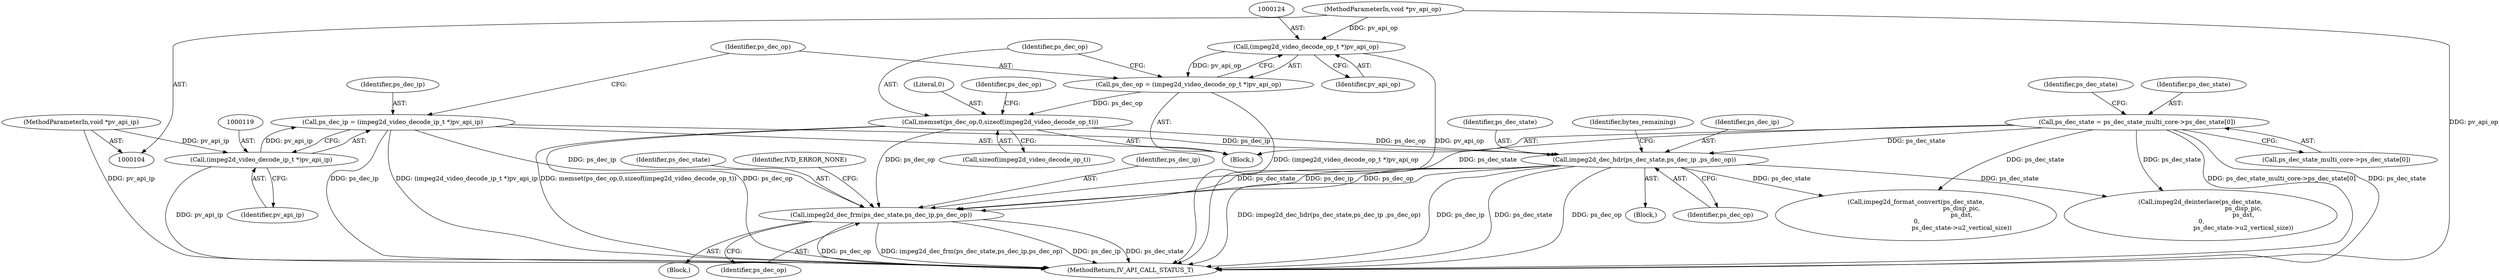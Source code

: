 digraph "0_Android_a86eb798d077b9b25c8f8c77e3c02c2f287c1ce7@pointer" {
"1001419" [label="(Call,impeg2d_dec_frm(ps_dec_state,ps_dec_ip,ps_dec_op))"];
"1000331" [label="(Call,impeg2d_dec_hdr(ps_dec_state,ps_dec_ip ,ps_dec_op))"];
"1000170" [label="(Call,ps_dec_state = ps_dec_state_multi_core->ps_dec_state[0])"];
"1000116" [label="(Call,ps_dec_ip = (impeg2d_video_decode_ip_t *)pv_api_ip)"];
"1000118" [label="(Call,(impeg2d_video_decode_ip_t *)pv_api_ip)"];
"1000106" [label="(MethodParameterIn,void *pv_api_ip)"];
"1000126" [label="(Call,memset(ps_dec_op,0,sizeof(impeg2d_video_decode_op_t)))"];
"1000121" [label="(Call,ps_dec_op = (impeg2d_video_decode_op_t *)pv_api_op)"];
"1000123" [label="(Call,(impeg2d_video_decode_op_t *)pv_api_op)"];
"1000107" [label="(MethodParameterIn,void *pv_api_op)"];
"1000120" [label="(Identifier,pv_api_ip)"];
"1000700" [label="(Call,impeg2d_deinterlace(ps_dec_state,\n                                            ps_disp_pic,\n                                            ps_dst,\n 0,\n                                            ps_dec_state->u2_vertical_size))"];
"1000171" [label="(Identifier,ps_dec_state)"];
"1000121" [label="(Call,ps_dec_op = (impeg2d_video_decode_op_t *)pv_api_op)"];
"1000126" [label="(Call,memset(ps_dec_op,0,sizeof(impeg2d_video_decode_op_t)))"];
"1001689" [label="(MethodReturn,IV_API_CALL_STATUS_T)"];
"1000129" [label="(Call,sizeof(impeg2d_video_decode_op_t))"];
"1001421" [label="(Identifier,ps_dec_ip)"];
"1001422" [label="(Identifier,ps_dec_op)"];
"1000330" [label="(Block,)"];
"1000122" [label="(Identifier,ps_dec_op)"];
"1000710" [label="(Call,impeg2d_format_convert(ps_dec_state,\n                                               ps_disp_pic,\n                                               ps_dst,\n 0,\n                                               ps_dec_state->u2_vertical_size))"];
"1001420" [label="(Identifier,ps_dec_state)"];
"1000127" [label="(Identifier,ps_dec_op)"];
"1000332" [label="(Identifier,ps_dec_state)"];
"1000118" [label="(Call,(impeg2d_video_decode_ip_t *)pv_api_ip)"];
"1001425" [label="(Identifier,IVD_ERROR_NONE)"];
"1001413" [label="(Block,)"];
"1000125" [label="(Identifier,pv_api_op)"];
"1000170" [label="(Call,ps_dec_state = ps_dec_state_multi_core->ps_dec_state[0])"];
"1000107" [label="(MethodParameterIn,void *pv_api_op)"];
"1000336" [label="(Identifier,bytes_remaining)"];
"1000331" [label="(Call,impeg2d_dec_hdr(ps_dec_state,ps_dec_ip ,ps_dec_op))"];
"1000106" [label="(MethodParameterIn,void *pv_api_ip)"];
"1000116" [label="(Call,ps_dec_ip = (impeg2d_video_decode_ip_t *)pv_api_ip)"];
"1000128" [label="(Literal,0)"];
"1000123" [label="(Call,(impeg2d_video_decode_op_t *)pv_api_op)"];
"1000179" [label="(Identifier,ps_dec_state)"];
"1000333" [label="(Identifier,ps_dec_ip)"];
"1000134" [label="(Identifier,ps_dec_op)"];
"1000108" [label="(Block,)"];
"1000172" [label="(Call,ps_dec_state_multi_core->ps_dec_state[0])"];
"1001419" [label="(Call,impeg2d_dec_frm(ps_dec_state,ps_dec_ip,ps_dec_op))"];
"1000117" [label="(Identifier,ps_dec_ip)"];
"1000334" [label="(Identifier,ps_dec_op)"];
"1001419" -> "1001413"  [label="AST: "];
"1001419" -> "1001422"  [label="CFG: "];
"1001420" -> "1001419"  [label="AST: "];
"1001421" -> "1001419"  [label="AST: "];
"1001422" -> "1001419"  [label="AST: "];
"1001425" -> "1001419"  [label="CFG: "];
"1001419" -> "1001689"  [label="DDG: ps_dec_op"];
"1001419" -> "1001689"  [label="DDG: impeg2d_dec_frm(ps_dec_state,ps_dec_ip,ps_dec_op)"];
"1001419" -> "1001689"  [label="DDG: ps_dec_ip"];
"1001419" -> "1001689"  [label="DDG: ps_dec_state"];
"1000331" -> "1001419"  [label="DDG: ps_dec_state"];
"1000331" -> "1001419"  [label="DDG: ps_dec_ip"];
"1000331" -> "1001419"  [label="DDG: ps_dec_op"];
"1000170" -> "1001419"  [label="DDG: ps_dec_state"];
"1000116" -> "1001419"  [label="DDG: ps_dec_ip"];
"1000126" -> "1001419"  [label="DDG: ps_dec_op"];
"1000331" -> "1000330"  [label="AST: "];
"1000331" -> "1000334"  [label="CFG: "];
"1000332" -> "1000331"  [label="AST: "];
"1000333" -> "1000331"  [label="AST: "];
"1000334" -> "1000331"  [label="AST: "];
"1000336" -> "1000331"  [label="CFG: "];
"1000331" -> "1001689"  [label="DDG: ps_dec_op"];
"1000331" -> "1001689"  [label="DDG: impeg2d_dec_hdr(ps_dec_state,ps_dec_ip ,ps_dec_op)"];
"1000331" -> "1001689"  [label="DDG: ps_dec_ip"];
"1000331" -> "1001689"  [label="DDG: ps_dec_state"];
"1000170" -> "1000331"  [label="DDG: ps_dec_state"];
"1000116" -> "1000331"  [label="DDG: ps_dec_ip"];
"1000126" -> "1000331"  [label="DDG: ps_dec_op"];
"1000331" -> "1000700"  [label="DDG: ps_dec_state"];
"1000331" -> "1000710"  [label="DDG: ps_dec_state"];
"1000170" -> "1000108"  [label="AST: "];
"1000170" -> "1000172"  [label="CFG: "];
"1000171" -> "1000170"  [label="AST: "];
"1000172" -> "1000170"  [label="AST: "];
"1000179" -> "1000170"  [label="CFG: "];
"1000170" -> "1001689"  [label="DDG: ps_dec_state_multi_core->ps_dec_state[0]"];
"1000170" -> "1001689"  [label="DDG: ps_dec_state"];
"1000170" -> "1000700"  [label="DDG: ps_dec_state"];
"1000170" -> "1000710"  [label="DDG: ps_dec_state"];
"1000116" -> "1000108"  [label="AST: "];
"1000116" -> "1000118"  [label="CFG: "];
"1000117" -> "1000116"  [label="AST: "];
"1000118" -> "1000116"  [label="AST: "];
"1000122" -> "1000116"  [label="CFG: "];
"1000116" -> "1001689"  [label="DDG: ps_dec_ip"];
"1000116" -> "1001689"  [label="DDG: (impeg2d_video_decode_ip_t *)pv_api_ip"];
"1000118" -> "1000116"  [label="DDG: pv_api_ip"];
"1000118" -> "1000120"  [label="CFG: "];
"1000119" -> "1000118"  [label="AST: "];
"1000120" -> "1000118"  [label="AST: "];
"1000118" -> "1001689"  [label="DDG: pv_api_ip"];
"1000106" -> "1000118"  [label="DDG: pv_api_ip"];
"1000106" -> "1000104"  [label="AST: "];
"1000106" -> "1001689"  [label="DDG: pv_api_ip"];
"1000126" -> "1000108"  [label="AST: "];
"1000126" -> "1000129"  [label="CFG: "];
"1000127" -> "1000126"  [label="AST: "];
"1000128" -> "1000126"  [label="AST: "];
"1000129" -> "1000126"  [label="AST: "];
"1000134" -> "1000126"  [label="CFG: "];
"1000126" -> "1001689"  [label="DDG: memset(ps_dec_op,0,sizeof(impeg2d_video_decode_op_t))"];
"1000126" -> "1001689"  [label="DDG: ps_dec_op"];
"1000121" -> "1000126"  [label="DDG: ps_dec_op"];
"1000121" -> "1000108"  [label="AST: "];
"1000121" -> "1000123"  [label="CFG: "];
"1000122" -> "1000121"  [label="AST: "];
"1000123" -> "1000121"  [label="AST: "];
"1000127" -> "1000121"  [label="CFG: "];
"1000121" -> "1001689"  [label="DDG: (impeg2d_video_decode_op_t *)pv_api_op"];
"1000123" -> "1000121"  [label="DDG: pv_api_op"];
"1000123" -> "1000125"  [label="CFG: "];
"1000124" -> "1000123"  [label="AST: "];
"1000125" -> "1000123"  [label="AST: "];
"1000123" -> "1001689"  [label="DDG: pv_api_op"];
"1000107" -> "1000123"  [label="DDG: pv_api_op"];
"1000107" -> "1000104"  [label="AST: "];
"1000107" -> "1001689"  [label="DDG: pv_api_op"];
}
